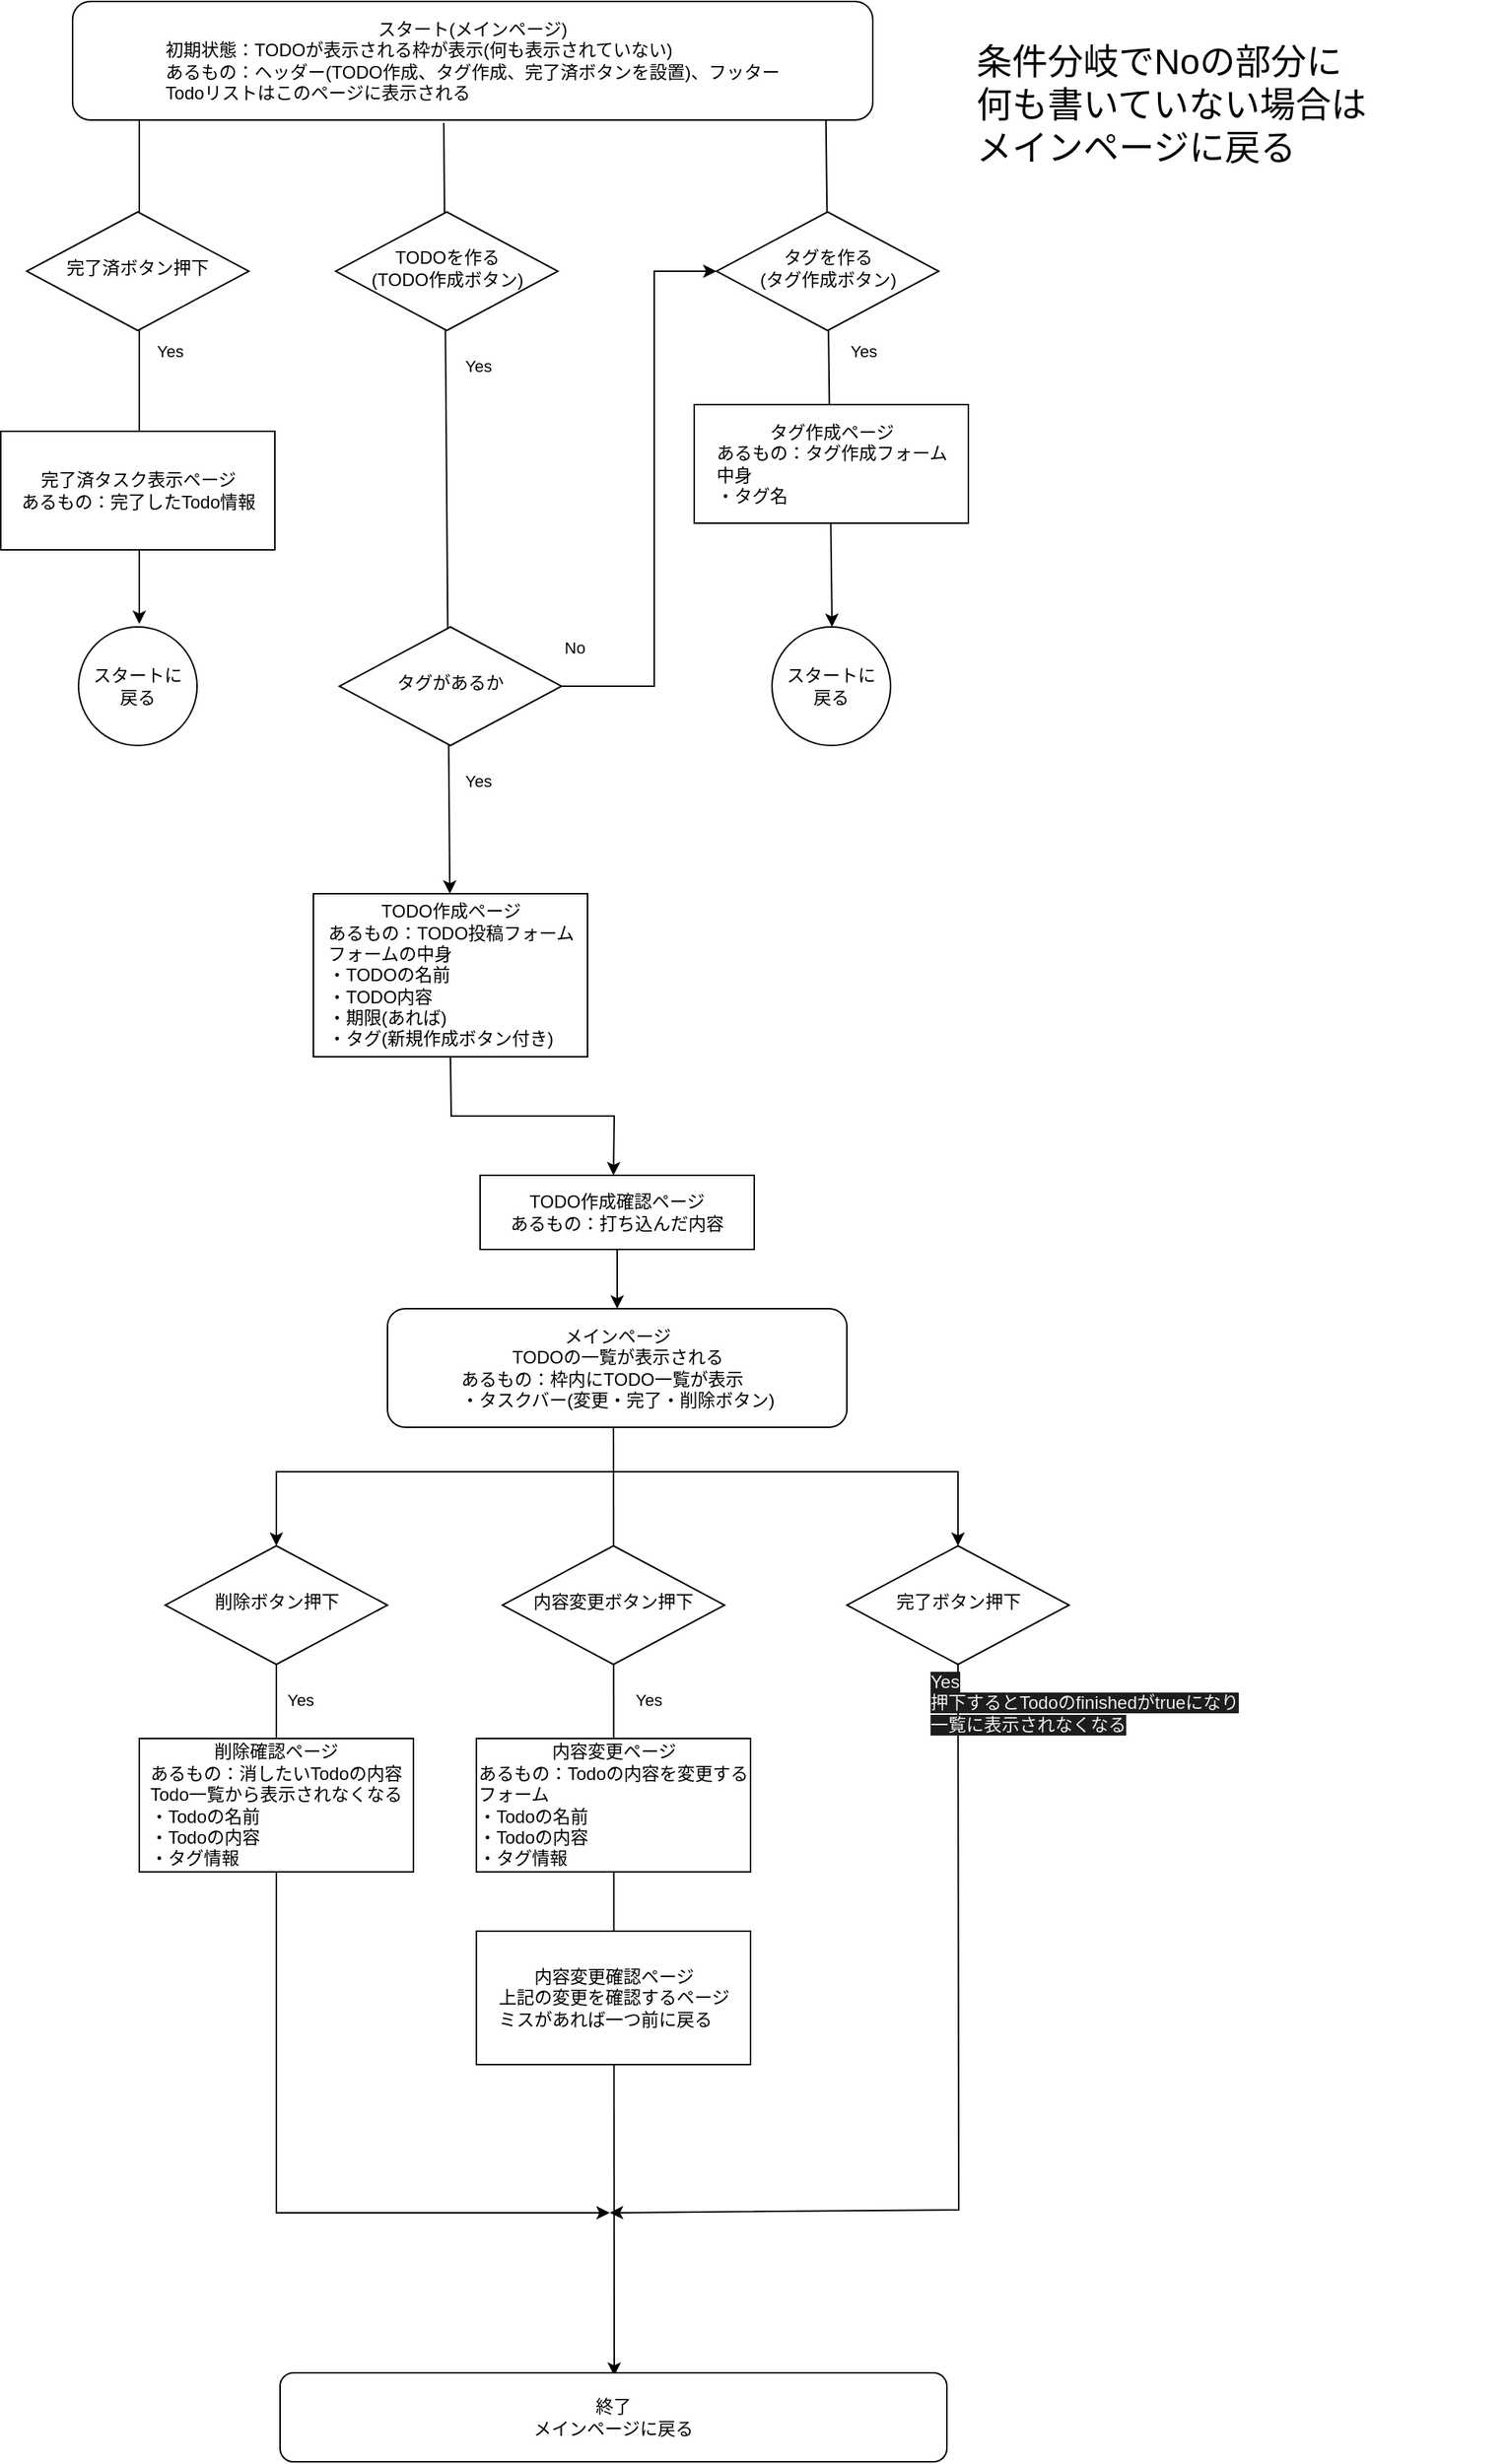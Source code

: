 <mxfile version="24.7.17">
  <diagram id="C5RBs43oDa-KdzZeNtuy" name="Page-1">
    <mxGraphModel dx="1114" dy="999" grid="1" gridSize="10" guides="1" tooltips="1" connect="1" arrows="1" fold="1" page="1" pageScale="1" pageWidth="2339" pageHeight="3300" math="0" shadow="0">
      <root>
        <mxCell id="WIyWlLk6GJQsqaUBKTNV-0" />
        <mxCell id="WIyWlLk6GJQsqaUBKTNV-1" parent="WIyWlLk6GJQsqaUBKTNV-0" />
        <mxCell id="9SUXiFuQ6x9NMpKyhDSF-46" value="" style="endArrow=classic;html=1;rounded=0;" edge="1" parent="WIyWlLk6GJQsqaUBKTNV-1">
          <mxGeometry width="50" height="50" relative="1" as="geometry">
            <mxPoint x="840" y="610" as="sourcePoint" />
            <mxPoint x="840" y="960" as="targetPoint" />
          </mxGeometry>
        </mxCell>
        <mxCell id="9SUXiFuQ6x9NMpKyhDSF-40" value="" style="endArrow=classic;html=1;rounded=0;exitX=0.5;exitY=1;exitDx=0;exitDy=0;" edge="1" parent="WIyWlLk6GJQsqaUBKTNV-1" source="9SUXiFuQ6x9NMpKyhDSF-27">
          <mxGeometry width="50" height="50" relative="1" as="geometry">
            <mxPoint x="932" y="1672" as="sourcePoint" />
            <mxPoint x="1157.5" y="2032" as="targetPoint" />
            <Array as="points">
              <mxPoint x="932.5" y="2032" />
            </Array>
          </mxGeometry>
        </mxCell>
        <mxCell id="9SUXiFuQ6x9NMpKyhDSF-38" value="" style="endArrow=classic;html=1;rounded=0;exitX=0.5;exitY=1;exitDx=0;exitDy=0;" edge="1" parent="WIyWlLk6GJQsqaUBKTNV-1" source="9SUXiFuQ6x9NMpKyhDSF-28">
          <mxGeometry width="50" height="50" relative="1" as="geometry">
            <mxPoint x="1177.5" y="1812" as="sourcePoint" />
            <mxPoint x="1157.5" y="2032" as="targetPoint" />
            <Array as="points">
              <mxPoint x="1393" y="2030" />
            </Array>
          </mxGeometry>
        </mxCell>
        <mxCell id="9SUXiFuQ6x9NMpKyhDSF-7" value="" style="endArrow=classic;html=1;rounded=0;exitX=0.854;exitY=0.975;exitDx=0;exitDy=0;exitPerimeter=0;" edge="1" parent="WIyWlLk6GJQsqaUBKTNV-1" target="OjRCZmDOrxMEn9tFRWj1-35">
          <mxGeometry width="50" height="50" relative="1" as="geometry">
            <mxPoint x="1045.5" y="622" as="sourcePoint" />
            <mxPoint x="1049.5" y="1014" as="targetPoint" />
          </mxGeometry>
        </mxCell>
        <mxCell id="9SUXiFuQ6x9NMpKyhDSF-5" value="" style="endArrow=classic;html=1;rounded=0;exitX=0.854;exitY=0.975;exitDx=0;exitDy=0;exitPerimeter=0;" edge="1" parent="WIyWlLk6GJQsqaUBKTNV-1">
          <mxGeometry width="50" height="50" relative="1" as="geometry">
            <mxPoint x="1303.37" y="620" as="sourcePoint" />
            <mxPoint x="1307.5" y="962" as="targetPoint" />
          </mxGeometry>
        </mxCell>
        <mxCell id="OjRCZmDOrxMEn9tFRWj1-36" style="edgeStyle=orthogonalEdgeStyle;rounded=0;orthogonalLoop=1;jettySize=auto;html=1;exitX=0.5;exitY=1;exitDx=0;exitDy=0;" parent="WIyWlLk6GJQsqaUBKTNV-1" source="OjRCZmDOrxMEn9tFRWj1-35" target="OjRCZmDOrxMEn9tFRWj1-35" edge="1">
          <mxGeometry relative="1" as="geometry" />
        </mxCell>
        <mxCell id="OjRCZmDOrxMEn9tFRWj1-58" value="TODOを作る&lt;br&gt;(TODO作成ボタン)" style="rhombus;whiteSpace=wrap;html=1;shadow=0;fontFamily=Helvetica;fontSize=12;align=center;strokeWidth=1;spacing=6;spacingTop=-4;" parent="WIyWlLk6GJQsqaUBKTNV-1" vertex="1">
          <mxGeometry x="972.5" y="682" width="150" height="80" as="geometry" />
        </mxCell>
        <mxCell id="9SUXiFuQ6x9NMpKyhDSF-1" value="タグ作成ページ&lt;br&gt;&lt;div style=&quot;text-align: left;&quot;&gt;&lt;span style=&quot;background-color: initial;&quot;&gt;あるもの：タグ作成フォーム&lt;/span&gt;&lt;/div&gt;&lt;div style=&quot;text-align: left;&quot;&gt;&lt;span style=&quot;background-color: initial;&quot;&gt;中身&lt;/span&gt;&lt;/div&gt;&lt;div style=&quot;text-align: left;&quot;&gt;・タグ名&lt;/div&gt;" style="rounded=0;whiteSpace=wrap;html=1;" vertex="1" parent="WIyWlLk6GJQsqaUBKTNV-1">
          <mxGeometry x="1214.5" y="812" width="185" height="80" as="geometry" />
        </mxCell>
        <mxCell id="9SUXiFuQ6x9NMpKyhDSF-3" value="タグを作る&lt;br&gt;(タグ作成ボタン)" style="rhombus;whiteSpace=wrap;html=1;shadow=0;fontFamily=Helvetica;fontSize=12;align=center;strokeWidth=1;spacing=6;spacingTop=-4;" vertex="1" parent="WIyWlLk6GJQsqaUBKTNV-1">
          <mxGeometry x="1229.5" y="682" width="150" height="80" as="geometry" />
        </mxCell>
        <mxCell id="OjRCZmDOrxMEn9tFRWj1-35" value="TODO作成ページ&lt;br&gt;&lt;div style=&quot;text-align: left;&quot;&gt;&lt;span style=&quot;background-color: initial;&quot;&gt;あるもの：TODO投稿フォーム&lt;/span&gt;&lt;/div&gt;&lt;div style=&quot;text-align: left;&quot;&gt;&lt;span style=&quot;background-color: initial;&quot;&gt;フォームの中身&lt;/span&gt;&lt;/div&gt;&lt;div style=&quot;text-align: left;&quot;&gt;&lt;span style=&quot;background-color: initial;&quot;&gt;・TODOの名前&lt;/span&gt;&lt;/div&gt;&lt;div style=&quot;text-align: left;&quot;&gt;&lt;span style=&quot;background-color: initial;&quot;&gt;・TODO内容&lt;/span&gt;&lt;/div&gt;&lt;div style=&quot;text-align: left;&quot;&gt;&lt;span style=&quot;background-color: initial;&quot;&gt;・期限(あれば)&lt;/span&gt;&lt;/div&gt;&lt;div style=&quot;text-align: left;&quot;&gt;&lt;span style=&quot;background-color: initial;&quot;&gt;・タグ(新規作成ボタン付き)&lt;/span&gt;&lt;/div&gt;" style="rounded=0;whiteSpace=wrap;html=1;" parent="WIyWlLk6GJQsqaUBKTNV-1" vertex="1">
          <mxGeometry x="957.5" y="1142" width="185" height="110" as="geometry" />
        </mxCell>
        <mxCell id="9SUXiFuQ6x9NMpKyhDSF-8" value="タグがあるか" style="rhombus;whiteSpace=wrap;html=1;shadow=0;fontFamily=Helvetica;fontSize=12;align=center;strokeWidth=1;spacing=6;spacingTop=-4;" vertex="1" parent="WIyWlLk6GJQsqaUBKTNV-1">
          <mxGeometry x="975" y="962" width="150" height="80" as="geometry" />
        </mxCell>
        <mxCell id="9SUXiFuQ6x9NMpKyhDSF-10" value="スタートに&lt;div&gt;戻る&lt;/div&gt;" style="ellipse;whiteSpace=wrap;html=1;aspect=fixed;" vertex="1" parent="WIyWlLk6GJQsqaUBKTNV-1">
          <mxGeometry x="1267" y="962" width="80" height="80" as="geometry" />
        </mxCell>
        <mxCell id="9SUXiFuQ6x9NMpKyhDSF-11" value="" style="endArrow=classic;html=1;rounded=0;exitX=1;exitY=0.5;exitDx=0;exitDy=0;entryX=0;entryY=0.5;entryDx=0;entryDy=0;" edge="1" parent="WIyWlLk6GJQsqaUBKTNV-1" source="9SUXiFuQ6x9NMpKyhDSF-8" target="9SUXiFuQ6x9NMpKyhDSF-3">
          <mxGeometry width="50" height="50" relative="1" as="geometry">
            <mxPoint x="1267.5" y="1142" as="sourcePoint" />
            <mxPoint x="1317.5" y="1092" as="targetPoint" />
            <Array as="points">
              <mxPoint x="1187.5" y="1002" />
              <mxPoint x="1187.5" y="722" />
            </Array>
          </mxGeometry>
        </mxCell>
        <mxCell id="9SUXiFuQ6x9NMpKyhDSF-12" value="&lt;div style=&quot;text-align: center;&quot;&gt;&lt;span style=&quot;background-color: initial; font-size: 11px; text-wrap: nowrap;&quot;&gt;Yes&lt;/span&gt;&lt;/div&gt;" style="text;whiteSpace=wrap;html=1;" vertex="1" parent="WIyWlLk6GJQsqaUBKTNV-1">
          <mxGeometry x="1057.5" y="772" width="50" height="40" as="geometry" />
        </mxCell>
        <mxCell id="9SUXiFuQ6x9NMpKyhDSF-13" value="&lt;div style=&quot;font-size: 24px;&quot;&gt;&lt;span style=&quot;background-color: initial; text-wrap: nowrap;&quot;&gt;&lt;font style=&quot;font-size: 24px;&quot;&gt;条件分岐でNoの部分に&lt;/font&gt;&lt;/span&gt;&lt;/div&gt;&lt;div style=&quot;font-size: 24px;&quot;&gt;&lt;font style=&quot;font-size: 24px;&quot;&gt;&lt;span style=&quot;background-color: initial; text-wrap: nowrap;&quot;&gt;何も書いていない場合は&lt;/span&gt;&lt;/font&gt;&lt;/div&gt;&lt;div style=&quot;font-size: 24px;&quot;&gt;&lt;font style=&quot;font-size: 24px;&quot;&gt;&lt;span style=&quot;background-color: initial; text-wrap: nowrap;&quot;&gt;メインページ&lt;/span&gt;&lt;span style=&quot;text-wrap: nowrap; background-color: initial;&quot;&gt;に戻る&lt;/span&gt;&lt;/font&gt;&lt;/div&gt;" style="text;whiteSpace=wrap;html=1;align=left;" vertex="1" parent="WIyWlLk6GJQsqaUBKTNV-1">
          <mxGeometry x="1402.5" y="560" width="277.5" height="130" as="geometry" />
        </mxCell>
        <mxCell id="9SUXiFuQ6x9NMpKyhDSF-14" value="&lt;div style=&quot;text-align: center;&quot;&gt;&lt;span style=&quot;background-color: initial; font-size: 11px; text-wrap: nowrap;&quot;&gt;Yes&lt;/span&gt;&lt;/div&gt;" style="text;whiteSpace=wrap;html=1;" vertex="1" parent="WIyWlLk6GJQsqaUBKTNV-1">
          <mxGeometry x="1057.5" y="1052" width="50" height="40" as="geometry" />
        </mxCell>
        <mxCell id="9SUXiFuQ6x9NMpKyhDSF-15" value="&lt;div style=&quot;text-align: center;&quot;&gt;&lt;span style=&quot;background-color: initial; font-size: 11px; text-wrap: nowrap;&quot;&gt;Yes&lt;/span&gt;&lt;/div&gt;" style="text;whiteSpace=wrap;html=1;" vertex="1" parent="WIyWlLk6GJQsqaUBKTNV-1">
          <mxGeometry x="1317.5" y="762" width="50" height="40" as="geometry" />
        </mxCell>
        <mxCell id="9SUXiFuQ6x9NMpKyhDSF-16" value="" style="endArrow=classic;html=1;rounded=0;exitX=0.5;exitY=1;exitDx=0;exitDy=0;entryX=0.5;entryY=0;entryDx=0;entryDy=0;" edge="1" parent="WIyWlLk6GJQsqaUBKTNV-1" source="OjRCZmDOrxMEn9tFRWj1-35">
          <mxGeometry width="50" height="50" relative="1" as="geometry">
            <mxPoint x="1267.5" y="1012" as="sourcePoint" />
            <mxPoint x="1160" y="1332" as="targetPoint" />
            <Array as="points">
              <mxPoint x="1050.5" y="1292" />
              <mxPoint x="1160.5" y="1292" />
            </Array>
          </mxGeometry>
        </mxCell>
        <mxCell id="9SUXiFuQ6x9NMpKyhDSF-17" value="" style="endArrow=classic;html=1;rounded=0;exitX=0.5;exitY=1;exitDx=0;exitDy=0;" edge="1" parent="WIyWlLk6GJQsqaUBKTNV-1">
          <mxGeometry width="50" height="50" relative="1" as="geometry">
            <mxPoint x="1160" y="1492" as="sourcePoint" />
            <mxPoint x="1160.5" y="2142" as="targetPoint" />
          </mxGeometry>
        </mxCell>
        <mxCell id="9SUXiFuQ6x9NMpKyhDSF-20" value="内容変更ボタン押下" style="rhombus;whiteSpace=wrap;html=1;shadow=0;fontFamily=Helvetica;fontSize=12;align=center;strokeWidth=1;spacing=6;spacingTop=-4;" vertex="1" parent="WIyWlLk6GJQsqaUBKTNV-1">
          <mxGeometry x="1085" y="1582" width="150" height="80" as="geometry" />
        </mxCell>
        <mxCell id="9SUXiFuQ6x9NMpKyhDSF-21" value="&lt;div style=&quot;text-align: center;&quot;&gt;&lt;br&gt;&lt;/div&gt;" style="text;whiteSpace=wrap;html=1;" vertex="1" parent="WIyWlLk6GJQsqaUBKTNV-1">
          <mxGeometry x="937.5" y="1452" width="50" height="40" as="geometry" />
        </mxCell>
        <mxCell id="9SUXiFuQ6x9NMpKyhDSF-22" value="&lt;div style=&quot;text-align: center;&quot;&gt;&lt;span style=&quot;background-color: initial; font-size: 11px; text-wrap: nowrap;&quot;&gt;Yes&lt;/span&gt;&lt;/div&gt;" style="text;whiteSpace=wrap;html=1;" vertex="1" parent="WIyWlLk6GJQsqaUBKTNV-1">
          <mxGeometry x="1172.5" y="1672" width="50" height="40" as="geometry" />
        </mxCell>
        <mxCell id="9SUXiFuQ6x9NMpKyhDSF-24" value="&lt;div style=&quot;text-align: center;&quot;&gt;&lt;span style=&quot;background-color: initial; font-size: 11px; text-wrap: nowrap;&quot;&gt;No&lt;/span&gt;&lt;/div&gt;" style="text;whiteSpace=wrap;html=1;" vertex="1" parent="WIyWlLk6GJQsqaUBKTNV-1">
          <mxGeometry x="1125" y="962" width="50" height="40" as="geometry" />
        </mxCell>
        <mxCell id="9SUXiFuQ6x9NMpKyhDSF-25" value="" style="endArrow=classic;html=1;rounded=0;entryX=0.5;entryY=0;entryDx=0;entryDy=0;" edge="1" parent="WIyWlLk6GJQsqaUBKTNV-1" target="9SUXiFuQ6x9NMpKyhDSF-28">
          <mxGeometry width="50" height="50" relative="1" as="geometry">
            <mxPoint x="1157.5" y="1532" as="sourcePoint" />
            <mxPoint x="1307.5" y="1522" as="targetPoint" />
            <Array as="points">
              <mxPoint x="1392.5" y="1532" />
            </Array>
          </mxGeometry>
        </mxCell>
        <mxCell id="9SUXiFuQ6x9NMpKyhDSF-27" value="削除ボタン押下" style="rhombus;whiteSpace=wrap;html=1;shadow=0;fontFamily=Helvetica;fontSize=12;align=center;strokeWidth=1;spacing=6;spacingTop=-4;" vertex="1" parent="WIyWlLk6GJQsqaUBKTNV-1">
          <mxGeometry x="857.5" y="1582" width="150" height="80" as="geometry" />
        </mxCell>
        <mxCell id="9SUXiFuQ6x9NMpKyhDSF-28" value="完了ボタン押下" style="rhombus;whiteSpace=wrap;html=1;shadow=0;fontFamily=Helvetica;fontSize=12;align=center;strokeWidth=1;spacing=6;spacingTop=-4;" vertex="1" parent="WIyWlLk6GJQsqaUBKTNV-1">
          <mxGeometry x="1317.5" y="1582" width="150" height="80" as="geometry" />
        </mxCell>
        <mxCell id="9SUXiFuQ6x9NMpKyhDSF-29" value="" style="endArrow=classic;html=1;rounded=0;entryX=0.5;entryY=0;entryDx=0;entryDy=0;" edge="1" parent="WIyWlLk6GJQsqaUBKTNV-1" target="9SUXiFuQ6x9NMpKyhDSF-27">
          <mxGeometry width="50" height="50" relative="1" as="geometry">
            <mxPoint x="1157.5" y="1532" as="sourcePoint" />
            <mxPoint x="1362.5" y="1592" as="targetPoint" />
            <Array as="points">
              <mxPoint x="932.5" y="1532" />
            </Array>
          </mxGeometry>
        </mxCell>
        <mxCell id="9SUXiFuQ6x9NMpKyhDSF-31" value="&lt;span style=&quot;text-align: left;&quot;&gt;メインページ&lt;/span&gt;&lt;div&gt;&lt;span style=&quot;text-align: left;&quot;&gt;TODOの一覧が表示される&lt;/span&gt;&lt;div style=&quot;text-align: left;&quot;&gt;あるもの：枠内にTODO一覧が表示&lt;br&gt;・タスクバー(変更・完了・削除ボタン)&lt;/div&gt;&lt;/div&gt;" style="rounded=1;whiteSpace=wrap;html=1;" vertex="1" parent="WIyWlLk6GJQsqaUBKTNV-1">
          <mxGeometry x="1007.5" y="1422" width="310" height="80" as="geometry" />
        </mxCell>
        <mxCell id="9SUXiFuQ6x9NMpKyhDSF-32" value="TODO作成確認ページ&lt;br&gt;&lt;div style=&quot;text-align: left;&quot;&gt;&lt;span style=&quot;background-color: initial;&quot;&gt;あるもの：打ち込んだ内容&lt;/span&gt;&lt;/div&gt;" style="rounded=0;whiteSpace=wrap;html=1;" vertex="1" parent="WIyWlLk6GJQsqaUBKTNV-1">
          <mxGeometry x="1070" y="1332" width="185" height="50" as="geometry" />
        </mxCell>
        <mxCell id="9SUXiFuQ6x9NMpKyhDSF-33" value="" style="endArrow=classic;html=1;rounded=0;entryX=0.5;entryY=0;entryDx=0;entryDy=0;exitX=0.5;exitY=1;exitDx=0;exitDy=0;" edge="1" parent="WIyWlLk6GJQsqaUBKTNV-1" source="9SUXiFuQ6x9NMpKyhDSF-32" target="9SUXiFuQ6x9NMpKyhDSF-31">
          <mxGeometry width="50" height="50" relative="1" as="geometry">
            <mxPoint x="1207.5" y="1402" as="sourcePoint" />
            <mxPoint x="1162.5" y="1382" as="targetPoint" />
          </mxGeometry>
        </mxCell>
        <mxCell id="9SUXiFuQ6x9NMpKyhDSF-34" value="削除確認ページ&lt;br&gt;&lt;div style=&quot;text-align: left;&quot;&gt;&lt;span style=&quot;background-color: initial;&quot;&gt;あるもの：消したいTodoの内容&lt;br&gt;Todo一覧から表示されなくなる&lt;/span&gt;&lt;/div&gt;&lt;div style=&quot;text-align: left;&quot;&gt;&lt;span style=&quot;background-color: initial;&quot;&gt;・Todoの名前&lt;/span&gt;&lt;/div&gt;&lt;div style=&quot;text-align: left;&quot;&gt;&lt;span style=&quot;background-color: initial;&quot;&gt;・Todoの内容&lt;/span&gt;&lt;/div&gt;&lt;div style=&quot;text-align: left;&quot;&gt;&lt;span style=&quot;background-color: initial;&quot;&gt;・タグ情報&lt;/span&gt;&lt;/div&gt;" style="rounded=0;whiteSpace=wrap;html=1;" vertex="1" parent="WIyWlLk6GJQsqaUBKTNV-1">
          <mxGeometry x="840" y="1712" width="185" height="90" as="geometry" />
        </mxCell>
        <mxCell id="9SUXiFuQ6x9NMpKyhDSF-35" value="内容変更ページ&lt;br&gt;&lt;div style=&quot;text-align: left;&quot;&gt;&lt;span style=&quot;background-color: initial;&quot;&gt;あるもの：Todoの内容を変更するフォーム&lt;br&gt;&lt;/span&gt;&lt;/div&gt;&lt;div style=&quot;text-align: left;&quot;&gt;&lt;span style=&quot;background-color: initial;&quot;&gt;・Todoの名前&lt;/span&gt;&lt;/div&gt;&lt;div style=&quot;text-align: left;&quot;&gt;&lt;span style=&quot;background-color: initial;&quot;&gt;・Todoの内容&lt;/span&gt;&lt;/div&gt;&lt;div style=&quot;text-align: left;&quot;&gt;&lt;span style=&quot;background-color: initial;&quot;&gt;・タグ情報&lt;/span&gt;&lt;/div&gt;" style="rounded=0;whiteSpace=wrap;html=1;" vertex="1" parent="WIyWlLk6GJQsqaUBKTNV-1">
          <mxGeometry x="1067.5" y="1712" width="185" height="90" as="geometry" />
        </mxCell>
        <mxCell id="9SUXiFuQ6x9NMpKyhDSF-37" value="内容変更確認ページ&lt;br&gt;&lt;div style=&quot;text-align: left;&quot;&gt;上記の変更を確認するページ&lt;/div&gt;&lt;div style=&quot;text-align: left;&quot;&gt;ミスがあれば一つ前に戻る&lt;/div&gt;" style="rounded=0;whiteSpace=wrap;html=1;" vertex="1" parent="WIyWlLk6GJQsqaUBKTNV-1">
          <mxGeometry x="1067.5" y="1842" width="185" height="90" as="geometry" />
        </mxCell>
        <mxCell id="9SUXiFuQ6x9NMpKyhDSF-41" value="&lt;span style=&quot;color: rgb(240, 240, 240); font-family: Helvetica; font-size: 12px; font-style: normal; font-variant-ligatures: normal; font-variant-caps: normal; font-weight: 400; letter-spacing: normal; orphans: 2; text-align: left; text-indent: 0px; text-transform: none; widows: 2; word-spacing: 0px; -webkit-text-stroke-width: 0px; white-space: normal; background-color: rgb(27, 29, 30); text-decoration-thickness: initial; text-decoration-style: initial; text-decoration-color: initial; display: inline !important; float: none;&quot;&gt;Yes&lt;br&gt;押下するとTodoのfinishedがtrueになり&lt;/span&gt;&lt;div&gt;&lt;span style=&quot;color: rgb(240, 240, 240); font-family: Helvetica; font-size: 12px; font-style: normal; font-variant-ligatures: normal; font-variant-caps: normal; font-weight: 400; letter-spacing: normal; orphans: 2; text-align: left; text-indent: 0px; text-transform: none; widows: 2; word-spacing: 0px; -webkit-text-stroke-width: 0px; white-space: normal; background-color: rgb(27, 29, 30); text-decoration-thickness: initial; text-decoration-style: initial; text-decoration-color: initial; display: inline !important; float: none;&quot;&gt;一覧に表示されなくなる&lt;/span&gt;&lt;/div&gt;" style="text;whiteSpace=wrap;html=1;" vertex="1" parent="WIyWlLk6GJQsqaUBKTNV-1">
          <mxGeometry x="1372" y="1660" width="390" height="40" as="geometry" />
        </mxCell>
        <mxCell id="9SUXiFuQ6x9NMpKyhDSF-42" value="&lt;div style=&quot;text-align: center;&quot;&gt;&lt;span style=&quot;background-color: initial; font-size: 11px; text-wrap: nowrap;&quot;&gt;Yes&lt;/span&gt;&lt;/div&gt;" style="text;whiteSpace=wrap;html=1;" vertex="1" parent="WIyWlLk6GJQsqaUBKTNV-1">
          <mxGeometry x="937.5" y="1672" width="50" height="40" as="geometry" />
        </mxCell>
        <mxCell id="9SUXiFuQ6x9NMpKyhDSF-44" value="完了済ボタン押下" style="rhombus;whiteSpace=wrap;html=1;shadow=0;fontFamily=Helvetica;fontSize=12;align=center;strokeWidth=1;spacing=6;spacingTop=-4;" vertex="1" parent="WIyWlLk6GJQsqaUBKTNV-1">
          <mxGeometry x="764" y="682" width="150" height="80" as="geometry" />
        </mxCell>
        <mxCell id="9SUXiFuQ6x9NMpKyhDSF-45" value="完了済タスク表示ページ&lt;div&gt;あるもの：完了したTodo情報&lt;/div&gt;" style="rounded=0;whiteSpace=wrap;html=1;" vertex="1" parent="WIyWlLk6GJQsqaUBKTNV-1">
          <mxGeometry x="746.5" y="830" width="185" height="80" as="geometry" />
        </mxCell>
        <mxCell id="9SUXiFuQ6x9NMpKyhDSF-47" value="スタートに&lt;div&gt;戻る&lt;/div&gt;" style="ellipse;whiteSpace=wrap;html=1;aspect=fixed;" vertex="1" parent="WIyWlLk6GJQsqaUBKTNV-1">
          <mxGeometry x="799" y="962" width="80" height="80" as="geometry" />
        </mxCell>
        <mxCell id="9SUXiFuQ6x9NMpKyhDSF-50" value="終了&lt;div&gt;メインページに戻る&lt;/div&gt;" style="rounded=1;whiteSpace=wrap;html=1;" vertex="1" parent="WIyWlLk6GJQsqaUBKTNV-1">
          <mxGeometry x="935" y="2140" width="450" height="60" as="geometry" />
        </mxCell>
        <mxCell id="9SUXiFuQ6x9NMpKyhDSF-51" value="スタート(メインページ)&lt;br&gt;&lt;div style=&quot;text-align: left;&quot;&gt;&lt;span style=&quot;background-color: initial;&quot;&gt;初期状態：TODOが表示される枠が表示(何も表示されていない)&lt;/span&gt;&lt;/div&gt;&lt;div style=&quot;text-align: left;&quot;&gt;あるもの：ヘッダー(TODO作成、タグ作成、完了済ボタンを設置)、フッター&lt;/div&gt;&lt;div style=&quot;text-align: left;&quot;&gt;Todoリストはこのページに表示される&lt;/div&gt;" style="rounded=1;whiteSpace=wrap;html=1;fontSize=12;glass=0;strokeWidth=1;shadow=0;align=center;" vertex="1" parent="WIyWlLk6GJQsqaUBKTNV-1">
          <mxGeometry x="795" y="540" width="540" height="80" as="geometry" />
        </mxCell>
        <mxCell id="9SUXiFuQ6x9NMpKyhDSF-52" value="&lt;div style=&quot;text-align: center;&quot;&gt;&lt;span style=&quot;background-color: initial; font-size: 11px; text-wrap: nowrap;&quot;&gt;Yes&lt;/span&gt;&lt;/div&gt;" style="text;whiteSpace=wrap;html=1;" vertex="1" parent="WIyWlLk6GJQsqaUBKTNV-1">
          <mxGeometry x="850" y="762" width="50" height="40" as="geometry" />
        </mxCell>
      </root>
    </mxGraphModel>
  </diagram>
</mxfile>
